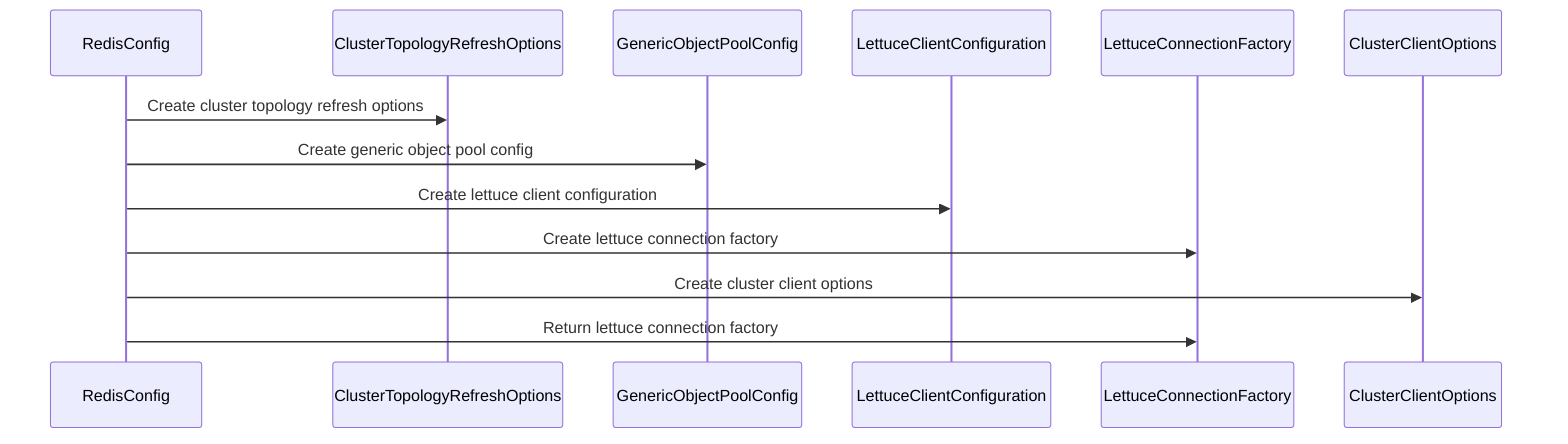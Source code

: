 sequenceDiagram
    participant RedisConfig
    participant ClusterTopologyRefreshOptions
    participant GenericObjectPoolConfig
    participant LettuceClientConfiguration
    participant LettuceConnectionFactory
    participant ClusterClientOptions
    
    RedisConfig->>ClusterTopologyRefreshOptions: Create cluster topology refresh options
    RedisConfig->>GenericObjectPoolConfig: Create generic object pool config
    RedisConfig->>LettuceClientConfiguration: Create lettuce client configuration
    RedisConfig->>LettuceConnectionFactory: Create lettuce connection factory
    RedisConfig->>ClusterClientOptions: Create cluster client options
    RedisConfig->>LettuceConnectionFactory: Return lettuce connection factory